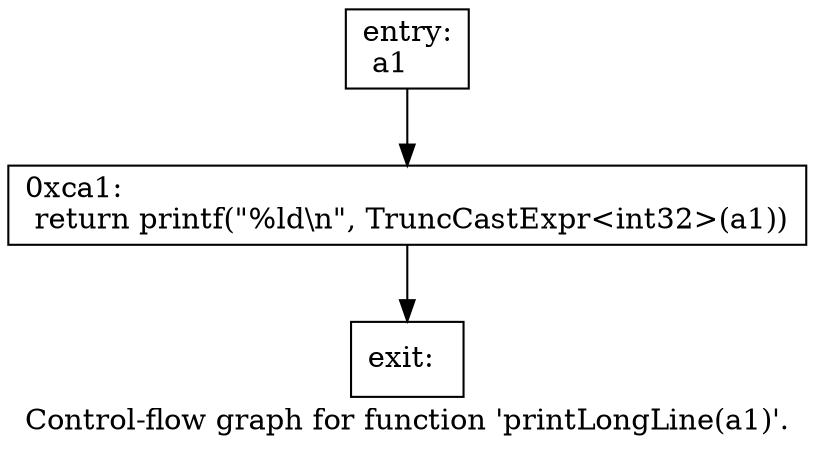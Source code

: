 digraph "Control-flow graph for function 'printLongLine(a1)'." {
  label="Control-flow graph for function 'printLongLine(a1)'.";
  node [shape=record];

  Node06F9F848 [label="{entry:\l  a1\l}"];
  Node06F9F848 -> Node06F9F920;
  Node06F9F920 [label="{0xca1:\l  return printf(\"%ld\\n\", TruncCastExpr\<int32\>(a1))\l}"];
  Node06F9F920 -> Node06F9F890;
  Node06F9F890 [label="{exit:\l}"];

}
